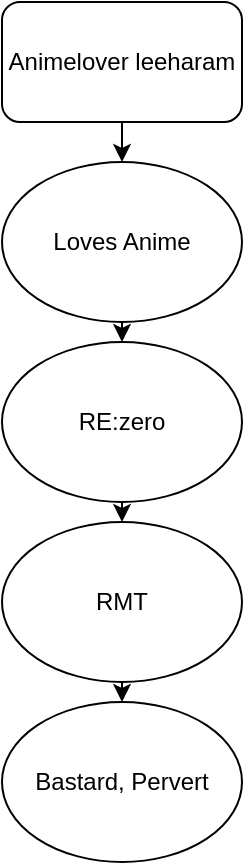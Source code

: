 <mxfile version="13.6.2" type="github">
  <diagram id="SsGNrF4sOVybS0CelrMV" name="Page-1">
    <mxGraphModel dx="1382" dy="808" grid="1" gridSize="10" guides="1" tooltips="1" connect="1" arrows="1" fold="1" page="1" pageScale="1" pageWidth="850" pageHeight="1100" math="0" shadow="0">
      <root>
        <mxCell id="0" />
        <mxCell id="1" parent="0" />
        <mxCell id="UiGpj8nbxqR-BWijNMPB-8" style="edgeStyle=orthogonalEdgeStyle;rounded=0;orthogonalLoop=1;jettySize=auto;html=1;exitX=0.5;exitY=1;exitDx=0;exitDy=0;entryX=0.5;entryY=0;entryDx=0;entryDy=0;" edge="1" parent="1" source="UiGpj8nbxqR-BWijNMPB-2" target="UiGpj8nbxqR-BWijNMPB-3">
          <mxGeometry relative="1" as="geometry" />
        </mxCell>
        <mxCell id="UiGpj8nbxqR-BWijNMPB-2" value="Animelover leeharam" style="rounded=1;whiteSpace=wrap;html=1;" vertex="1" parent="1">
          <mxGeometry x="360" y="30" width="120" height="60" as="geometry" />
        </mxCell>
        <mxCell id="UiGpj8nbxqR-BWijNMPB-9" style="edgeStyle=orthogonalEdgeStyle;rounded=0;orthogonalLoop=1;jettySize=auto;html=1;exitX=0.5;exitY=1;exitDx=0;exitDy=0;entryX=0.5;entryY=0;entryDx=0;entryDy=0;" edge="1" parent="1" source="UiGpj8nbxqR-BWijNMPB-3" target="UiGpj8nbxqR-BWijNMPB-4">
          <mxGeometry relative="1" as="geometry" />
        </mxCell>
        <mxCell id="UiGpj8nbxqR-BWijNMPB-3" value="Loves Anime" style="ellipse;whiteSpace=wrap;html=1;" vertex="1" parent="1">
          <mxGeometry x="360" y="110" width="120" height="80" as="geometry" />
        </mxCell>
        <mxCell id="UiGpj8nbxqR-BWijNMPB-10" style="edgeStyle=orthogonalEdgeStyle;rounded=0;orthogonalLoop=1;jettySize=auto;html=1;exitX=0.5;exitY=1;exitDx=0;exitDy=0;entryX=0.5;entryY=0;entryDx=0;entryDy=0;" edge="1" parent="1" source="UiGpj8nbxqR-BWijNMPB-4" target="UiGpj8nbxqR-BWijNMPB-5">
          <mxGeometry relative="1" as="geometry" />
        </mxCell>
        <mxCell id="UiGpj8nbxqR-BWijNMPB-4" value="RE:zero" style="ellipse;whiteSpace=wrap;html=1;" vertex="1" parent="1">
          <mxGeometry x="360" y="200" width="120" height="80" as="geometry" />
        </mxCell>
        <mxCell id="UiGpj8nbxqR-BWijNMPB-11" style="edgeStyle=orthogonalEdgeStyle;rounded=0;orthogonalLoop=1;jettySize=auto;html=1;exitX=0.5;exitY=1;exitDx=0;exitDy=0;entryX=0.5;entryY=0;entryDx=0;entryDy=0;" edge="1" parent="1" source="UiGpj8nbxqR-BWijNMPB-5" target="UiGpj8nbxqR-BWijNMPB-6">
          <mxGeometry relative="1" as="geometry" />
        </mxCell>
        <mxCell id="UiGpj8nbxqR-BWijNMPB-5" value="RMT" style="ellipse;whiteSpace=wrap;html=1;" vertex="1" parent="1">
          <mxGeometry x="360" y="290" width="120" height="80" as="geometry" />
        </mxCell>
        <mxCell id="UiGpj8nbxqR-BWijNMPB-6" value="Bastard, Pervert" style="ellipse;whiteSpace=wrap;html=1;" vertex="1" parent="1">
          <mxGeometry x="360" y="380" width="120" height="80" as="geometry" />
        </mxCell>
      </root>
    </mxGraphModel>
  </diagram>
</mxfile>

